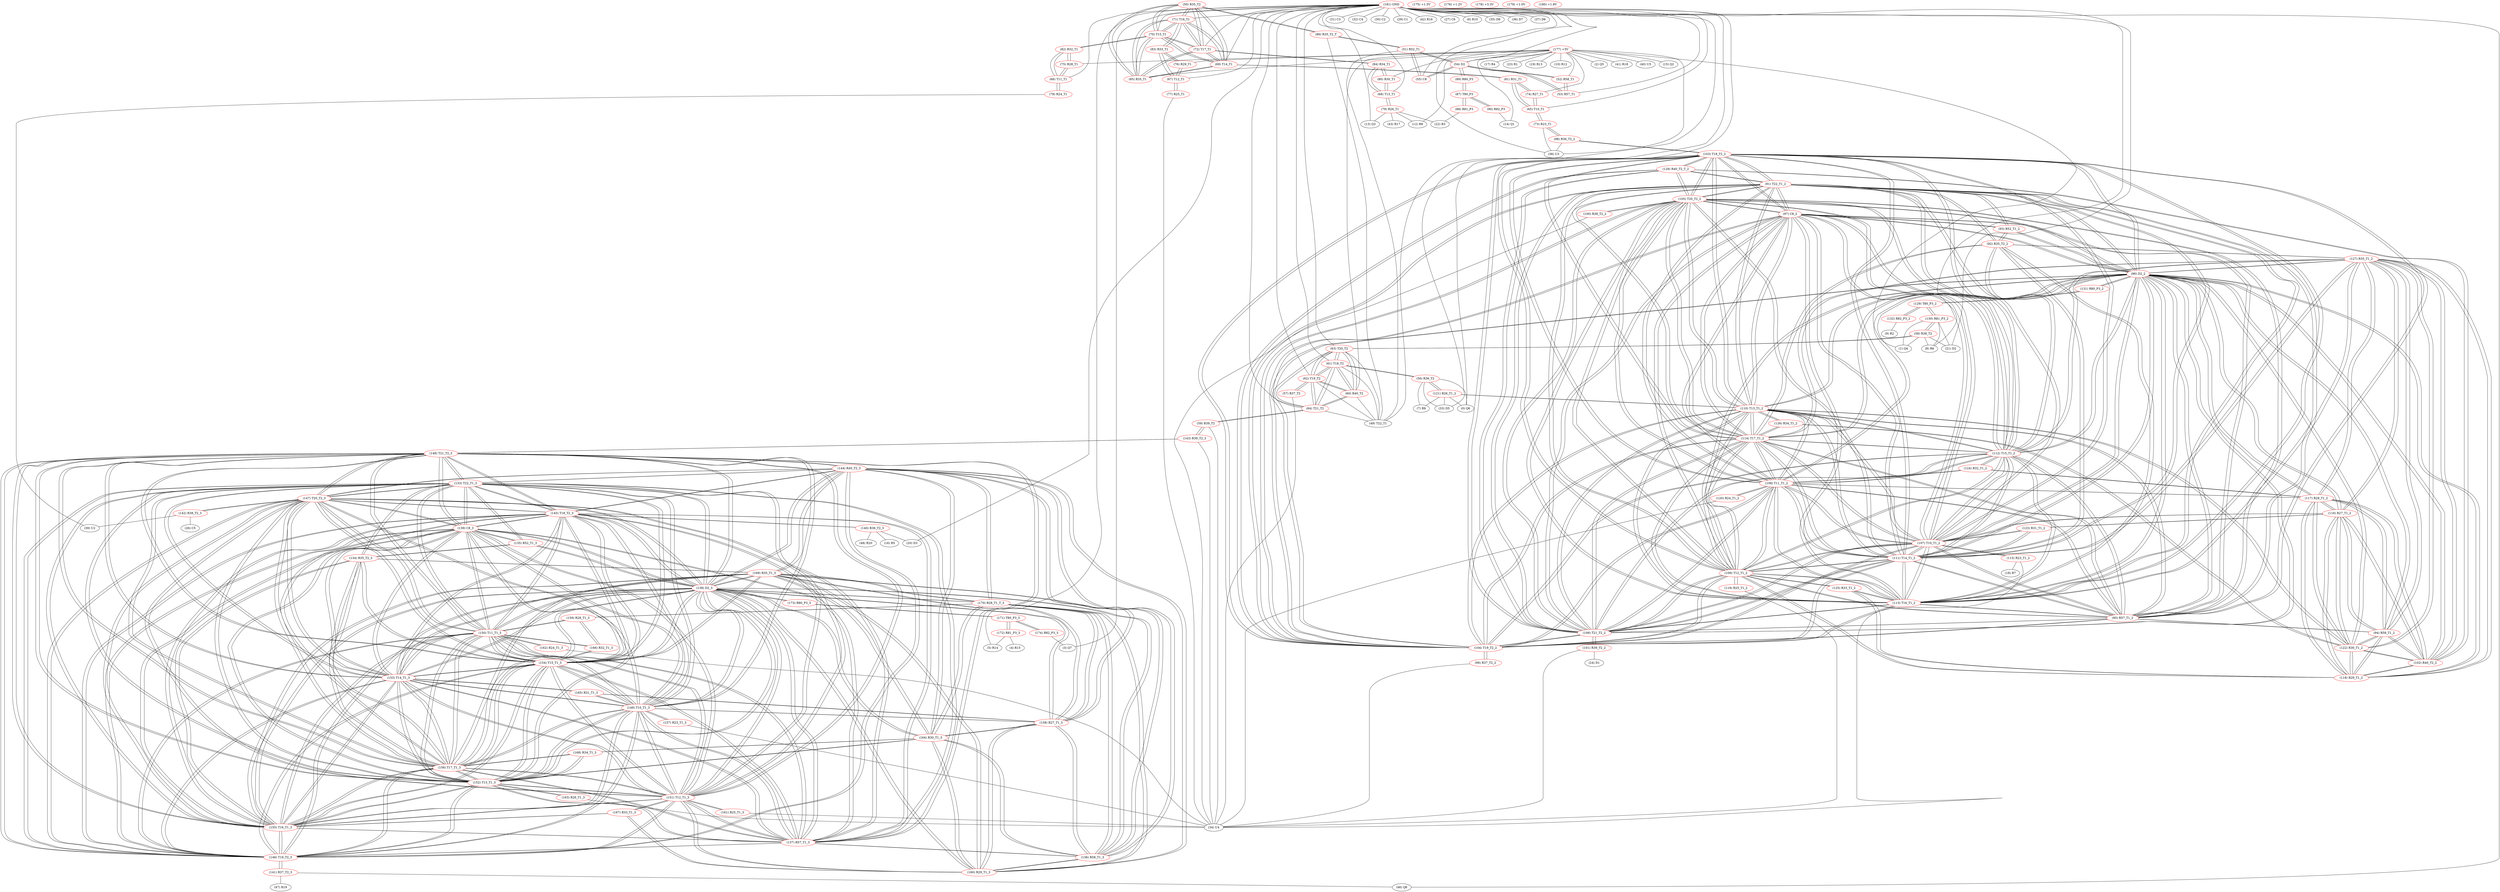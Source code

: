 graph {
	50 [label="(50) R35_T2" color=red]
	71 [label="(71) T16_T1"]
	70 [label="(70) T15_T1"]
	85 [label="(85) R35_T1"]
	69 [label="(69) T14_T1"]
	72 [label="(72) T17_T1"]
	86 [label="(86) R35_T2_T"]
	51 [label="(51) R52_T1" color=red]
	54 [label="(54) D2"]
	55 [label="(55) C8"]
	86 [label="(86) R35_T2_T"]
	49 [label="(49) T22_T1"]
	52 [label="(52) R58_T1" color=red]
	53 [label="(53) R57_T1"]
	54 [label="(54) D2"]
	53 [label="(53) R57_T1" color=red]
	52 [label="(52) R58_T1"]
	54 [label="(54) D2"]
	54 [label="(54) D2" color=red]
	51 [label="(51) R52_T1"]
	55 [label="(55) C8"]
	52 [label="(52) R58_T1"]
	53 [label="(53) R57_T1"]
	89 [label="(89) R80_P3"]
	55 [label="(55) C8" color=red]
	54 [label="(54) D2"]
	51 [label="(51) R52_T1"]
	56 [label="(56) R36_T2" color=red]
	0 [label="(0) Q6"]
	7 [label="(7) R9"]
	33 [label="(33) D5"]
	121 [label="(121) R26_T1_2"]
	61 [label="(61) T18_T2"]
	57 [label="(57) R37_T2" color=red]
	34 [label="(34) U4"]
	62 [label="(62) T19_T2"]
	58 [label="(58) R38_T2" color=red]
	1 [label="(1) Q4"]
	130 [label="(130) R81_P3_2"]
	8 [label="(8) R6"]
	21 [label="(21) D2"]
	63 [label="(63) T20_T2"]
	59 [label="(59) R39_T2" color=red]
	34 [label="(34) U4"]
	143 [label="(143) R39_T2_3"]
	64 [label="(64) T21_T2"]
	60 [label="(60) R40_T2" color=red]
	49 [label="(49) T22_T1"]
	62 [label="(62) T19_T2"]
	61 [label="(61) T18_T2"]
	64 [label="(64) T21_T2"]
	63 [label="(63) T20_T2"]
	61 [label="(61) T18_T2" color=red]
	49 [label="(49) T22_T1"]
	62 [label="(62) T19_T2"]
	60 [label="(60) R40_T2"]
	64 [label="(64) T21_T2"]
	63 [label="(63) T20_T2"]
	56 [label="(56) R36_T2"]
	62 [label="(62) T19_T2" color=red]
	49 [label="(49) T22_T1"]
	61 [label="(61) T18_T2"]
	60 [label="(60) R40_T2"]
	64 [label="(64) T21_T2"]
	63 [label="(63) T20_T2"]
	57 [label="(57) R37_T2"]
	63 [label="(63) T20_T2" color=red]
	49 [label="(49) T22_T1"]
	62 [label="(62) T19_T2"]
	61 [label="(61) T18_T2"]
	60 [label="(60) R40_T2"]
	64 [label="(64) T21_T2"]
	58 [label="(58) R38_T2"]
	64 [label="(64) T21_T2" color=red]
	49 [label="(49) T22_T1"]
	62 [label="(62) T19_T2"]
	61 [label="(61) T18_T2"]
	60 [label="(60) R40_T2"]
	63 [label="(63) T20_T2"]
	59 [label="(59) R39_T2"]
	65 [label="(65) T10_T1" color=red]
	73 [label="(73) R23_T1"]
	81 [label="(81) R31_T1"]
	74 [label="(74) R27_T1"]
	66 [label="(66) T11_T1" color=red]
	78 [label="(78) R24_T1"]
	82 [label="(82) R32_T1"]
	75 [label="(75) R28_T1"]
	67 [label="(67) T12_T1" color=red]
	83 [label="(83) R33_T1"]
	76 [label="(76) R29_T1"]
	77 [label="(77) R25_T1"]
	68 [label="(68) T13_T1" color=red]
	80 [label="(80) R30_T1"]
	84 [label="(84) R34_T1"]
	79 [label="(79) R26_T1"]
	69 [label="(69) T14_T1" color=red]
	71 [label="(71) T16_T1"]
	70 [label="(70) T15_T1"]
	85 [label="(85) R35_T1"]
	72 [label="(72) T17_T1"]
	50 [label="(50) R35_T2"]
	81 [label="(81) R31_T1"]
	70 [label="(70) T15_T1" color=red]
	71 [label="(71) T16_T1"]
	85 [label="(85) R35_T1"]
	69 [label="(69) T14_T1"]
	72 [label="(72) T17_T1"]
	50 [label="(50) R35_T2"]
	82 [label="(82) R32_T1"]
	71 [label="(71) T16_T1" color=red]
	70 [label="(70) T15_T1"]
	85 [label="(85) R35_T1"]
	69 [label="(69) T14_T1"]
	72 [label="(72) T17_T1"]
	50 [label="(50) R35_T2"]
	83 [label="(83) R33_T1"]
	72 [label="(72) T17_T1" color=red]
	71 [label="(71) T16_T1"]
	70 [label="(70) T15_T1"]
	85 [label="(85) R35_T1"]
	69 [label="(69) T14_T1"]
	50 [label="(50) R35_T2"]
	84 [label="(84) R34_T1"]
	73 [label="(73) R23_T1" color=red]
	38 [label="(38) U3"]
	98 [label="(98) R36_T2_2"]
	65 [label="(65) T10_T1"]
	74 [label="(74) R27_T1" color=red]
	65 [label="(65) T10_T1"]
	81 [label="(81) R31_T1"]
	75 [label="(75) R28_T1" color=red]
	82 [label="(82) R32_T1"]
	66 [label="(66) T11_T1"]
	76 [label="(76) R29_T1" color=red]
	83 [label="(83) R33_T1"]
	67 [label="(67) T12_T1"]
	77 [label="(77) R25_T1" color=red]
	34 [label="(34) U4"]
	67 [label="(67) T12_T1"]
	78 [label="(78) R24_T1" color=red]
	39 [label="(39) U2"]
	66 [label="(66) T11_T1"]
	79 [label="(79) R26_T1" color=red]
	12 [label="(12) R8"]
	13 [label="(13) Q3"]
	43 [label="(43) R17"]
	22 [label="(22) R3"]
	68 [label="(68) T13_T1"]
	80 [label="(80) R30_T1" color=red]
	84 [label="(84) R34_T1"]
	68 [label="(68) T13_T1"]
	81 [label="(81) R31_T1" color=red]
	65 [label="(65) T10_T1"]
	74 [label="(74) R27_T1"]
	69 [label="(69) T14_T1"]
	82 [label="(82) R32_T1" color=red]
	70 [label="(70) T15_T1"]
	75 [label="(75) R28_T1"]
	66 [label="(66) T11_T1"]
	83 [label="(83) R33_T1" color=red]
	71 [label="(71) T16_T1"]
	76 [label="(76) R29_T1"]
	67 [label="(67) T12_T1"]
	84 [label="(84) R34_T1" color=red]
	72 [label="(72) T17_T1"]
	80 [label="(80) R30_T1"]
	68 [label="(68) T13_T1"]
	85 [label="(85) R35_T1" color=red]
	71 [label="(71) T16_T1"]
	70 [label="(70) T15_T1"]
	69 [label="(69) T14_T1"]
	72 [label="(72) T17_T1"]
	50 [label="(50) R35_T2"]
	86 [label="(86) R35_T2_T" color=red]
	51 [label="(51) R52_T1"]
	49 [label="(49) T22_T1"]
	50 [label="(50) R35_T2"]
	87 [label="(87) T80_P3" color=red]
	88 [label="(88) R81_P3"]
	90 [label="(90) R82_P3"]
	89 [label="(89) R80_P3"]
	88 [label="(88) R81_P3" color=red]
	22 [label="(22) R3"]
	87 [label="(87) T80_P3"]
	89 [label="(89) R80_P3" color=red]
	54 [label="(54) D2"]
	87 [label="(87) T80_P3"]
	90 [label="(90) R82_P3" color=red]
	14 [label="(14) Q1"]
	87 [label="(87) T80_P3"]
	91 [label="(91) T22_T1_2" color=red]
	105 [label="(105) T20_T2_2"]
	103 [label="(103) T18_T2_2"]
	104 [label="(104) T19_T2_2"]
	106 [label="(106) T21_T2_2"]
	95 [label="(95) R57_T1_2"]
	96 [label="(96) D2_2"]
	108 [label="(108) T11_T1_2"]
	113 [label="(113) T16_T1_2"]
	114 [label="(114) T17_T1_2"]
	107 [label="(107) T10_T1_2"]
	109 [label="(109) T12_T1_2"]
	110 [label="(110) T13_T1_2"]
	111 [label="(111) T14_T1_2"]
	112 [label="(112) T15_T1_2"]
	97 [label="(97) C8_2"]
	128 [label="(128) R40_T2_T_2"]
	93 [label="(93) R52_T1_2"]
	92 [label="(92) R35_T2_2"]
	92 [label="(92) R35_T2_2" color=red]
	113 [label="(113) T16_T1_2"]
	112 [label="(112) T15_T1_2"]
	127 [label="(127) R35_T1_2"]
	111 [label="(111) T14_T1_2"]
	114 [label="(114) T17_T1_2"]
	93 [label="(93) R52_T1_2"]
	91 [label="(91) T22_T1_2"]
	93 [label="(93) R52_T1_2" color=red]
	96 [label="(96) D2_2"]
	97 [label="(97) C8_2"]
	92 [label="(92) R35_T2_2"]
	91 [label="(91) T22_T1_2"]
	94 [label="(94) R58_T1_2" color=red]
	95 [label="(95) R57_T1_2"]
	96 [label="(96) D2_2"]
	118 [label="(118) R29_T1_2"]
	127 [label="(127) R35_T1_2"]
	102 [label="(102) R40_T2_2"]
	122 [label="(122) R30_T1_2"]
	116 [label="(116) R27_T1_2"]
	117 [label="(117) R28_T1_2"]
	95 [label="(95) R57_T1_2" color=red]
	105 [label="(105) T20_T2_2"]
	103 [label="(103) T18_T2_2"]
	104 [label="(104) T19_T2_2"]
	106 [label="(106) T21_T2_2"]
	91 [label="(91) T22_T1_2"]
	96 [label="(96) D2_2"]
	108 [label="(108) T11_T1_2"]
	113 [label="(113) T16_T1_2"]
	114 [label="(114) T17_T1_2"]
	107 [label="(107) T10_T1_2"]
	109 [label="(109) T12_T1_2"]
	110 [label="(110) T13_T1_2"]
	111 [label="(111) T14_T1_2"]
	112 [label="(112) T15_T1_2"]
	97 [label="(97) C8_2"]
	94 [label="(94) R58_T1_2"]
	96 [label="(96) D2_2" color=red]
	105 [label="(105) T20_T2_2"]
	103 [label="(103) T18_T2_2"]
	104 [label="(104) T19_T2_2"]
	106 [label="(106) T21_T2_2"]
	95 [label="(95) R57_T1_2"]
	91 [label="(91) T22_T1_2"]
	108 [label="(108) T11_T1_2"]
	113 [label="(113) T16_T1_2"]
	114 [label="(114) T17_T1_2"]
	107 [label="(107) T10_T1_2"]
	109 [label="(109) T12_T1_2"]
	110 [label="(110) T13_T1_2"]
	111 [label="(111) T14_T1_2"]
	112 [label="(112) T15_T1_2"]
	97 [label="(97) C8_2"]
	93 [label="(93) R52_T1_2"]
	94 [label="(94) R58_T1_2"]
	118 [label="(118) R29_T1_2"]
	127 [label="(127) R35_T1_2"]
	102 [label="(102) R40_T2_2"]
	122 [label="(122) R30_T1_2"]
	116 [label="(116) R27_T1_2"]
	117 [label="(117) R28_T1_2"]
	131 [label="(131) R80_P3_2"]
	97 [label="(97) C8_2" color=red]
	105 [label="(105) T20_T2_2"]
	103 [label="(103) T18_T2_2"]
	104 [label="(104) T19_T2_2"]
	106 [label="(106) T21_T2_2"]
	95 [label="(95) R57_T1_2"]
	91 [label="(91) T22_T1_2"]
	96 [label="(96) D2_2"]
	108 [label="(108) T11_T1_2"]
	113 [label="(113) T16_T1_2"]
	114 [label="(114) T17_T1_2"]
	107 [label="(107) T10_T1_2"]
	109 [label="(109) T12_T1_2"]
	110 [label="(110) T13_T1_2"]
	111 [label="(111) T14_T1_2"]
	112 [label="(112) T15_T1_2"]
	93 [label="(93) R52_T1_2"]
	98 [label="(98) R36_T2_2" color=red]
	38 [label="(38) U3"]
	73 [label="(73) R23_T1"]
	103 [label="(103) T18_T2_2"]
	99 [label="(99) R37_T2_2" color=red]
	34 [label="(34) U4"]
	104 [label="(104) T19_T2_2"]
	100 [label="(100) R38_T2_2" color=red]
	34 [label="(34) U4"]
	105 [label="(105) T20_T2_2"]
	101 [label="(101) R39_T2_2" color=red]
	24 [label="(24) D1"]
	34 [label="(34) U4"]
	106 [label="(106) T21_T2_2"]
	102 [label="(102) R40_T2_2" color=red]
	118 [label="(118) R29_T1_2"]
	127 [label="(127) R35_T1_2"]
	122 [label="(122) R30_T1_2"]
	96 [label="(96) D2_2"]
	94 [label="(94) R58_T1_2"]
	116 [label="(116) R27_T1_2"]
	117 [label="(117) R28_T1_2"]
	128 [label="(128) R40_T2_T_2"]
	103 [label="(103) T18_T2_2" color=red]
	105 [label="(105) T20_T2_2"]
	104 [label="(104) T19_T2_2"]
	106 [label="(106) T21_T2_2"]
	95 [label="(95) R57_T1_2"]
	91 [label="(91) T22_T1_2"]
	96 [label="(96) D2_2"]
	108 [label="(108) T11_T1_2"]
	113 [label="(113) T16_T1_2"]
	114 [label="(114) T17_T1_2"]
	107 [label="(107) T10_T1_2"]
	109 [label="(109) T12_T1_2"]
	110 [label="(110) T13_T1_2"]
	111 [label="(111) T14_T1_2"]
	112 [label="(112) T15_T1_2"]
	97 [label="(97) C8_2"]
	128 [label="(128) R40_T2_T_2"]
	98 [label="(98) R36_T2_2"]
	104 [label="(104) T19_T2_2" color=red]
	105 [label="(105) T20_T2_2"]
	103 [label="(103) T18_T2_2"]
	106 [label="(106) T21_T2_2"]
	95 [label="(95) R57_T1_2"]
	91 [label="(91) T22_T1_2"]
	96 [label="(96) D2_2"]
	108 [label="(108) T11_T1_2"]
	113 [label="(113) T16_T1_2"]
	114 [label="(114) T17_T1_2"]
	107 [label="(107) T10_T1_2"]
	109 [label="(109) T12_T1_2"]
	110 [label="(110) T13_T1_2"]
	111 [label="(111) T14_T1_2"]
	112 [label="(112) T15_T1_2"]
	97 [label="(97) C8_2"]
	128 [label="(128) R40_T2_T_2"]
	99 [label="(99) R37_T2_2"]
	105 [label="(105) T20_T2_2" color=red]
	103 [label="(103) T18_T2_2"]
	104 [label="(104) T19_T2_2"]
	106 [label="(106) T21_T2_2"]
	95 [label="(95) R57_T1_2"]
	91 [label="(91) T22_T1_2"]
	96 [label="(96) D2_2"]
	108 [label="(108) T11_T1_2"]
	113 [label="(113) T16_T1_2"]
	114 [label="(114) T17_T1_2"]
	107 [label="(107) T10_T1_2"]
	109 [label="(109) T12_T1_2"]
	110 [label="(110) T13_T1_2"]
	111 [label="(111) T14_T1_2"]
	112 [label="(112) T15_T1_2"]
	97 [label="(97) C8_2"]
	128 [label="(128) R40_T2_T_2"]
	100 [label="(100) R38_T2_2"]
	106 [label="(106) T21_T2_2" color=red]
	105 [label="(105) T20_T2_2"]
	103 [label="(103) T18_T2_2"]
	104 [label="(104) T19_T2_2"]
	95 [label="(95) R57_T1_2"]
	91 [label="(91) T22_T1_2"]
	96 [label="(96) D2_2"]
	108 [label="(108) T11_T1_2"]
	113 [label="(113) T16_T1_2"]
	114 [label="(114) T17_T1_2"]
	107 [label="(107) T10_T1_2"]
	109 [label="(109) T12_T1_2"]
	110 [label="(110) T13_T1_2"]
	111 [label="(111) T14_T1_2"]
	112 [label="(112) T15_T1_2"]
	97 [label="(97) C8_2"]
	128 [label="(128) R40_T2_T_2"]
	101 [label="(101) R39_T2_2"]
	107 [label="(107) T10_T1_2" color=red]
	105 [label="(105) T20_T2_2"]
	103 [label="(103) T18_T2_2"]
	104 [label="(104) T19_T2_2"]
	106 [label="(106) T21_T2_2"]
	95 [label="(95) R57_T1_2"]
	91 [label="(91) T22_T1_2"]
	96 [label="(96) D2_2"]
	108 [label="(108) T11_T1_2"]
	113 [label="(113) T16_T1_2"]
	114 [label="(114) T17_T1_2"]
	109 [label="(109) T12_T1_2"]
	110 [label="(110) T13_T1_2"]
	111 [label="(111) T14_T1_2"]
	112 [label="(112) T15_T1_2"]
	97 [label="(97) C8_2"]
	115 [label="(115) R23_T1_2"]
	123 [label="(123) R31_T1_2"]
	116 [label="(116) R27_T1_2"]
	108 [label="(108) T11_T1_2" color=red]
	105 [label="(105) T20_T2_2"]
	103 [label="(103) T18_T2_2"]
	104 [label="(104) T19_T2_2"]
	106 [label="(106) T21_T2_2"]
	95 [label="(95) R57_T1_2"]
	91 [label="(91) T22_T1_2"]
	96 [label="(96) D2_2"]
	113 [label="(113) T16_T1_2"]
	114 [label="(114) T17_T1_2"]
	107 [label="(107) T10_T1_2"]
	109 [label="(109) T12_T1_2"]
	110 [label="(110) T13_T1_2"]
	111 [label="(111) T14_T1_2"]
	112 [label="(112) T15_T1_2"]
	97 [label="(97) C8_2"]
	120 [label="(120) R24_T1_2"]
	124 [label="(124) R32_T1_2"]
	117 [label="(117) R28_T1_2"]
	109 [label="(109) T12_T1_2" color=red]
	105 [label="(105) T20_T2_2"]
	103 [label="(103) T18_T2_2"]
	104 [label="(104) T19_T2_2"]
	106 [label="(106) T21_T2_2"]
	95 [label="(95) R57_T1_2"]
	91 [label="(91) T22_T1_2"]
	96 [label="(96) D2_2"]
	108 [label="(108) T11_T1_2"]
	113 [label="(113) T16_T1_2"]
	114 [label="(114) T17_T1_2"]
	107 [label="(107) T10_T1_2"]
	110 [label="(110) T13_T1_2"]
	111 [label="(111) T14_T1_2"]
	112 [label="(112) T15_T1_2"]
	97 [label="(97) C8_2"]
	125 [label="(125) R33_T1_2"]
	118 [label="(118) R29_T1_2"]
	119 [label="(119) R25_T1_2"]
	110 [label="(110) T13_T1_2" color=red]
	105 [label="(105) T20_T2_2"]
	103 [label="(103) T18_T2_2"]
	104 [label="(104) T19_T2_2"]
	106 [label="(106) T21_T2_2"]
	95 [label="(95) R57_T1_2"]
	91 [label="(91) T22_T1_2"]
	96 [label="(96) D2_2"]
	108 [label="(108) T11_T1_2"]
	113 [label="(113) T16_T1_2"]
	114 [label="(114) T17_T1_2"]
	107 [label="(107) T10_T1_2"]
	109 [label="(109) T12_T1_2"]
	111 [label="(111) T14_T1_2"]
	112 [label="(112) T15_T1_2"]
	97 [label="(97) C8_2"]
	122 [label="(122) R30_T1_2"]
	126 [label="(126) R34_T1_2"]
	121 [label="(121) R26_T1_2"]
	111 [label="(111) T14_T1_2" color=red]
	105 [label="(105) T20_T2_2"]
	103 [label="(103) T18_T2_2"]
	104 [label="(104) T19_T2_2"]
	106 [label="(106) T21_T2_2"]
	95 [label="(95) R57_T1_2"]
	91 [label="(91) T22_T1_2"]
	96 [label="(96) D2_2"]
	108 [label="(108) T11_T1_2"]
	113 [label="(113) T16_T1_2"]
	114 [label="(114) T17_T1_2"]
	107 [label="(107) T10_T1_2"]
	109 [label="(109) T12_T1_2"]
	110 [label="(110) T13_T1_2"]
	112 [label="(112) T15_T1_2"]
	97 [label="(97) C8_2"]
	127 [label="(127) R35_T1_2"]
	92 [label="(92) R35_T2_2"]
	123 [label="(123) R31_T1_2"]
	112 [label="(112) T15_T1_2" color=red]
	105 [label="(105) T20_T2_2"]
	103 [label="(103) T18_T2_2"]
	104 [label="(104) T19_T2_2"]
	106 [label="(106) T21_T2_2"]
	95 [label="(95) R57_T1_2"]
	91 [label="(91) T22_T1_2"]
	96 [label="(96) D2_2"]
	108 [label="(108) T11_T1_2"]
	113 [label="(113) T16_T1_2"]
	114 [label="(114) T17_T1_2"]
	107 [label="(107) T10_T1_2"]
	109 [label="(109) T12_T1_2"]
	110 [label="(110) T13_T1_2"]
	111 [label="(111) T14_T1_2"]
	97 [label="(97) C8_2"]
	127 [label="(127) R35_T1_2"]
	92 [label="(92) R35_T2_2"]
	124 [label="(124) R32_T1_2"]
	113 [label="(113) T16_T1_2" color=red]
	105 [label="(105) T20_T2_2"]
	103 [label="(103) T18_T2_2"]
	104 [label="(104) T19_T2_2"]
	106 [label="(106) T21_T2_2"]
	95 [label="(95) R57_T1_2"]
	91 [label="(91) T22_T1_2"]
	96 [label="(96) D2_2"]
	108 [label="(108) T11_T1_2"]
	114 [label="(114) T17_T1_2"]
	107 [label="(107) T10_T1_2"]
	109 [label="(109) T12_T1_2"]
	110 [label="(110) T13_T1_2"]
	111 [label="(111) T14_T1_2"]
	112 [label="(112) T15_T1_2"]
	97 [label="(97) C8_2"]
	127 [label="(127) R35_T1_2"]
	92 [label="(92) R35_T2_2"]
	125 [label="(125) R33_T1_2"]
	114 [label="(114) T17_T1_2" color=red]
	105 [label="(105) T20_T2_2"]
	103 [label="(103) T18_T2_2"]
	104 [label="(104) T19_T2_2"]
	106 [label="(106) T21_T2_2"]
	95 [label="(95) R57_T1_2"]
	91 [label="(91) T22_T1_2"]
	96 [label="(96) D2_2"]
	108 [label="(108) T11_T1_2"]
	113 [label="(113) T16_T1_2"]
	107 [label="(107) T10_T1_2"]
	109 [label="(109) T12_T1_2"]
	110 [label="(110) T13_T1_2"]
	111 [label="(111) T14_T1_2"]
	112 [label="(112) T15_T1_2"]
	97 [label="(97) C8_2"]
	127 [label="(127) R35_T1_2"]
	92 [label="(92) R35_T2_2"]
	126 [label="(126) R34_T1_2"]
	115 [label="(115) R23_T1_2" color=red]
	34 [label="(34) U4"]
	18 [label="(18) R7"]
	107 [label="(107) T10_T1_2"]
	116 [label="(116) R27_T1_2" color=red]
	118 [label="(118) R29_T1_2"]
	127 [label="(127) R35_T1_2"]
	102 [label="(102) R40_T2_2"]
	122 [label="(122) R30_T1_2"]
	96 [label="(96) D2_2"]
	94 [label="(94) R58_T1_2"]
	117 [label="(117) R28_T1_2"]
	107 [label="(107) T10_T1_2"]
	123 [label="(123) R31_T1_2"]
	117 [label="(117) R28_T1_2" color=red]
	118 [label="(118) R29_T1_2"]
	127 [label="(127) R35_T1_2"]
	102 [label="(102) R40_T2_2"]
	122 [label="(122) R30_T1_2"]
	96 [label="(96) D2_2"]
	94 [label="(94) R58_T1_2"]
	116 [label="(116) R27_T1_2"]
	124 [label="(124) R32_T1_2"]
	108 [label="(108) T11_T1_2"]
	118 [label="(118) R29_T1_2" color=red]
	127 [label="(127) R35_T1_2"]
	102 [label="(102) R40_T2_2"]
	122 [label="(122) R30_T1_2"]
	96 [label="(96) D2_2"]
	94 [label="(94) R58_T1_2"]
	116 [label="(116) R27_T1_2"]
	117 [label="(117) R28_T1_2"]
	125 [label="(125) R33_T1_2"]
	109 [label="(109) T12_T1_2"]
	119 [label="(119) R25_T1_2" color=red]
	34 [label="(34) U4"]
	109 [label="(109) T12_T1_2"]
	120 [label="(120) R24_T1_2" color=red]
	34 [label="(34) U4"]
	108 [label="(108) T11_T1_2"]
	121 [label="(121) R26_T1_2" color=red]
	0 [label="(0) Q6"]
	7 [label="(7) R9"]
	33 [label="(33) D5"]
	56 [label="(56) R36_T2"]
	110 [label="(110) T13_T1_2"]
	122 [label="(122) R30_T1_2" color=red]
	118 [label="(118) R29_T1_2"]
	127 [label="(127) R35_T1_2"]
	102 [label="(102) R40_T2_2"]
	96 [label="(96) D2_2"]
	94 [label="(94) R58_T1_2"]
	116 [label="(116) R27_T1_2"]
	117 [label="(117) R28_T1_2"]
	126 [label="(126) R34_T1_2"]
	110 [label="(110) T13_T1_2"]
	123 [label="(123) R31_T1_2" color=red]
	107 [label="(107) T10_T1_2"]
	116 [label="(116) R27_T1_2"]
	111 [label="(111) T14_T1_2"]
	124 [label="(124) R32_T1_2" color=red]
	112 [label="(112) T15_T1_2"]
	117 [label="(117) R28_T1_2"]
	108 [label="(108) T11_T1_2"]
	125 [label="(125) R33_T1_2" color=red]
	113 [label="(113) T16_T1_2"]
	118 [label="(118) R29_T1_2"]
	109 [label="(109) T12_T1_2"]
	126 [label="(126) R34_T1_2" color=red]
	114 [label="(114) T17_T1_2"]
	122 [label="(122) R30_T1_2"]
	110 [label="(110) T13_T1_2"]
	127 [label="(127) R35_T1_2" color=red]
	118 [label="(118) R29_T1_2"]
	102 [label="(102) R40_T2_2"]
	122 [label="(122) R30_T1_2"]
	96 [label="(96) D2_2"]
	94 [label="(94) R58_T1_2"]
	116 [label="(116) R27_T1_2"]
	117 [label="(117) R28_T1_2"]
	113 [label="(113) T16_T1_2"]
	112 [label="(112) T15_T1_2"]
	111 [label="(111) T14_T1_2"]
	114 [label="(114) T17_T1_2"]
	92 [label="(92) R35_T2_2"]
	128 [label="(128) R40_T2_T_2" color=red]
	91 [label="(91) T22_T1_2"]
	104 [label="(104) T19_T2_2"]
	103 [label="(103) T18_T2_2"]
	106 [label="(106) T21_T2_2"]
	105 [label="(105) T20_T2_2"]
	102 [label="(102) R40_T2_2"]
	129 [label="(129) T80_P3_2" color=red]
	130 [label="(130) R81_P3_2"]
	132 [label="(132) R82_P3_2"]
	131 [label="(131) R80_P3_2"]
	130 [label="(130) R81_P3_2" color=red]
	1 [label="(1) Q4"]
	8 [label="(8) R6"]
	21 [label="(21) D2"]
	58 [label="(58) R38_T2"]
	129 [label="(129) T80_P3_2"]
	131 [label="(131) R80_P3_2" color=red]
	96 [label="(96) D2_2"]
	129 [label="(129) T80_P3_2"]
	132 [label="(132) R82_P3_2" color=red]
	9 [label="(9) R2"]
	129 [label="(129) T80_P3_2"]
	133 [label="(133) T22_T1_3" color=red]
	147 [label="(147) T20_T2_3"]
	145 [label="(145) T18_T2_3"]
	146 [label="(146) T19_T2_3"]
	148 [label="(148) T21_T2_3"]
	137 [label="(137) R57_T1_3"]
	138 [label="(138) D2_3"]
	150 [label="(150) T11_T1_3"]
	155 [label="(155) T16_T1_3"]
	156 [label="(156) T17_T1_3"]
	149 [label="(149) T10_T1_3"]
	151 [label="(151) T12_T1_3"]
	152 [label="(152) T13_T1_3"]
	153 [label="(153) T14_T1_3"]
	154 [label="(154) T15_T1_3"]
	139 [label="(139) C8_3"]
	144 [label="(144) R40_T2_3"]
	135 [label="(135) R52_T1_3"]
	134 [label="(134) R35_T2_3"]
	134 [label="(134) R35_T2_3" color=red]
	155 [label="(155) T16_T1_3"]
	154 [label="(154) T15_T1_3"]
	169 [label="(169) R35_T1_3"]
	153 [label="(153) T14_T1_3"]
	156 [label="(156) T17_T1_3"]
	135 [label="(135) R52_T1_3"]
	133 [label="(133) T22_T1_3"]
	135 [label="(135) R52_T1_3" color=red]
	138 [label="(138) D2_3"]
	139 [label="(139) C8_3"]
	134 [label="(134) R35_T2_3"]
	133 [label="(133) T22_T1_3"]
	136 [label="(136) R58_T1_3" color=red]
	137 [label="(137) R57_T1_3"]
	138 [label="(138) D2_3"]
	160 [label="(160) R29_T1_3"]
	169 [label="(169) R35_T1_3"]
	144 [label="(144) R40_T2_3"]
	164 [label="(164) R30_T1_3"]
	158 [label="(158) R27_T1_3"]
	170 [label="(170) R28_T1_T_3"]
	137 [label="(137) R57_T1_3" color=red]
	147 [label="(147) T20_T2_3"]
	145 [label="(145) T18_T2_3"]
	146 [label="(146) T19_T2_3"]
	148 [label="(148) T21_T2_3"]
	133 [label="(133) T22_T1_3"]
	138 [label="(138) D2_3"]
	150 [label="(150) T11_T1_3"]
	155 [label="(155) T16_T1_3"]
	156 [label="(156) T17_T1_3"]
	149 [label="(149) T10_T1_3"]
	151 [label="(151) T12_T1_3"]
	152 [label="(152) T13_T1_3"]
	153 [label="(153) T14_T1_3"]
	154 [label="(154) T15_T1_3"]
	139 [label="(139) C8_3"]
	136 [label="(136) R58_T1_3"]
	138 [label="(138) D2_3" color=red]
	147 [label="(147) T20_T2_3"]
	145 [label="(145) T18_T2_3"]
	146 [label="(146) T19_T2_3"]
	148 [label="(148) T21_T2_3"]
	137 [label="(137) R57_T1_3"]
	133 [label="(133) T22_T1_3"]
	150 [label="(150) T11_T1_3"]
	155 [label="(155) T16_T1_3"]
	156 [label="(156) T17_T1_3"]
	149 [label="(149) T10_T1_3"]
	151 [label="(151) T12_T1_3"]
	152 [label="(152) T13_T1_3"]
	153 [label="(153) T14_T1_3"]
	154 [label="(154) T15_T1_3"]
	139 [label="(139) C8_3"]
	135 [label="(135) R52_T1_3"]
	136 [label="(136) R58_T1_3"]
	160 [label="(160) R29_T1_3"]
	169 [label="(169) R35_T1_3"]
	144 [label="(144) R40_T2_3"]
	164 [label="(164) R30_T1_3"]
	158 [label="(158) R27_T1_3"]
	170 [label="(170) R28_T1_T_3"]
	173 [label="(173) R80_P3_3"]
	139 [label="(139) C8_3" color=red]
	147 [label="(147) T20_T2_3"]
	145 [label="(145) T18_T2_3"]
	146 [label="(146) T19_T2_3"]
	148 [label="(148) T21_T2_3"]
	137 [label="(137) R57_T1_3"]
	133 [label="(133) T22_T1_3"]
	138 [label="(138) D2_3"]
	150 [label="(150) T11_T1_3"]
	155 [label="(155) T16_T1_3"]
	156 [label="(156) T17_T1_3"]
	149 [label="(149) T10_T1_3"]
	151 [label="(151) T12_T1_3"]
	152 [label="(152) T13_T1_3"]
	153 [label="(153) T14_T1_3"]
	154 [label="(154) T15_T1_3"]
	135 [label="(135) R52_T1_3"]
	140 [label="(140) R36_T2_3" color=red]
	48 [label="(48) R20"]
	20 [label="(20) D3"]
	16 [label="(16) R5"]
	145 [label="(145) T18_T2_3"]
	141 [label="(141) R37_T2_3" color=red]
	46 [label="(46) Q8"]
	47 [label="(47) R19"]
	146 [label="(146) T19_T2_3"]
	142 [label="(142) R38_T2_3" color=red]
	26 [label="(26) C5"]
	39 [label="(39) U2"]
	147 [label="(147) T20_T2_3"]
	143 [label="(143) R39_T2_3" color=red]
	34 [label="(34) U4"]
	59 [label="(59) R39_T2"]
	148 [label="(148) T21_T2_3"]
	144 [label="(144) R40_T2_3" color=red]
	160 [label="(160) R29_T1_3"]
	169 [label="(169) R35_T1_3"]
	164 [label="(164) R30_T1_3"]
	138 [label="(138) D2_3"]
	136 [label="(136) R58_T1_3"]
	158 [label="(158) R27_T1_3"]
	170 [label="(170) R28_T1_T_3"]
	133 [label="(133) T22_T1_3"]
	146 [label="(146) T19_T2_3"]
	145 [label="(145) T18_T2_3"]
	148 [label="(148) T21_T2_3"]
	147 [label="(147) T20_T2_3"]
	145 [label="(145) T18_T2_3" color=red]
	147 [label="(147) T20_T2_3"]
	146 [label="(146) T19_T2_3"]
	148 [label="(148) T21_T2_3"]
	137 [label="(137) R57_T1_3"]
	133 [label="(133) T22_T1_3"]
	138 [label="(138) D2_3"]
	150 [label="(150) T11_T1_3"]
	155 [label="(155) T16_T1_3"]
	156 [label="(156) T17_T1_3"]
	149 [label="(149) T10_T1_3"]
	151 [label="(151) T12_T1_3"]
	152 [label="(152) T13_T1_3"]
	153 [label="(153) T14_T1_3"]
	154 [label="(154) T15_T1_3"]
	139 [label="(139) C8_3"]
	144 [label="(144) R40_T2_3"]
	140 [label="(140) R36_T2_3"]
	146 [label="(146) T19_T2_3" color=red]
	147 [label="(147) T20_T2_3"]
	145 [label="(145) T18_T2_3"]
	148 [label="(148) T21_T2_3"]
	137 [label="(137) R57_T1_3"]
	133 [label="(133) T22_T1_3"]
	138 [label="(138) D2_3"]
	150 [label="(150) T11_T1_3"]
	155 [label="(155) T16_T1_3"]
	156 [label="(156) T17_T1_3"]
	149 [label="(149) T10_T1_3"]
	151 [label="(151) T12_T1_3"]
	152 [label="(152) T13_T1_3"]
	153 [label="(153) T14_T1_3"]
	154 [label="(154) T15_T1_3"]
	139 [label="(139) C8_3"]
	144 [label="(144) R40_T2_3"]
	141 [label="(141) R37_T2_3"]
	147 [label="(147) T20_T2_3" color=red]
	145 [label="(145) T18_T2_3"]
	146 [label="(146) T19_T2_3"]
	148 [label="(148) T21_T2_3"]
	137 [label="(137) R57_T1_3"]
	133 [label="(133) T22_T1_3"]
	138 [label="(138) D2_3"]
	150 [label="(150) T11_T1_3"]
	155 [label="(155) T16_T1_3"]
	156 [label="(156) T17_T1_3"]
	149 [label="(149) T10_T1_3"]
	151 [label="(151) T12_T1_3"]
	152 [label="(152) T13_T1_3"]
	153 [label="(153) T14_T1_3"]
	154 [label="(154) T15_T1_3"]
	139 [label="(139) C8_3"]
	144 [label="(144) R40_T2_3"]
	142 [label="(142) R38_T2_3"]
	148 [label="(148) T21_T2_3" color=red]
	147 [label="(147) T20_T2_3"]
	145 [label="(145) T18_T2_3"]
	146 [label="(146) T19_T2_3"]
	137 [label="(137) R57_T1_3"]
	133 [label="(133) T22_T1_3"]
	138 [label="(138) D2_3"]
	150 [label="(150) T11_T1_3"]
	155 [label="(155) T16_T1_3"]
	156 [label="(156) T17_T1_3"]
	149 [label="(149) T10_T1_3"]
	151 [label="(151) T12_T1_3"]
	152 [label="(152) T13_T1_3"]
	153 [label="(153) T14_T1_3"]
	154 [label="(154) T15_T1_3"]
	139 [label="(139) C8_3"]
	144 [label="(144) R40_T2_3"]
	143 [label="(143) R39_T2_3"]
	149 [label="(149) T10_T1_3" color=red]
	147 [label="(147) T20_T2_3"]
	145 [label="(145) T18_T2_3"]
	146 [label="(146) T19_T2_3"]
	148 [label="(148) T21_T2_3"]
	137 [label="(137) R57_T1_3"]
	133 [label="(133) T22_T1_3"]
	138 [label="(138) D2_3"]
	150 [label="(150) T11_T1_3"]
	155 [label="(155) T16_T1_3"]
	156 [label="(156) T17_T1_3"]
	151 [label="(151) T12_T1_3"]
	152 [label="(152) T13_T1_3"]
	153 [label="(153) T14_T1_3"]
	154 [label="(154) T15_T1_3"]
	139 [label="(139) C8_3"]
	157 [label="(157) R23_T1_3"]
	165 [label="(165) R31_T1_3"]
	158 [label="(158) R27_T1_3"]
	150 [label="(150) T11_T1_3" color=red]
	147 [label="(147) T20_T2_3"]
	145 [label="(145) T18_T2_3"]
	146 [label="(146) T19_T2_3"]
	148 [label="(148) T21_T2_3"]
	137 [label="(137) R57_T1_3"]
	133 [label="(133) T22_T1_3"]
	138 [label="(138) D2_3"]
	155 [label="(155) T16_T1_3"]
	156 [label="(156) T17_T1_3"]
	149 [label="(149) T10_T1_3"]
	151 [label="(151) T12_T1_3"]
	152 [label="(152) T13_T1_3"]
	153 [label="(153) T14_T1_3"]
	154 [label="(154) T15_T1_3"]
	139 [label="(139) C8_3"]
	162 [label="(162) R24_T1_3"]
	166 [label="(166) R32_T1_3"]
	159 [label="(159) R28_T1_3"]
	151 [label="(151) T12_T1_3" color=red]
	147 [label="(147) T20_T2_3"]
	145 [label="(145) T18_T2_3"]
	146 [label="(146) T19_T2_3"]
	148 [label="(148) T21_T2_3"]
	137 [label="(137) R57_T1_3"]
	133 [label="(133) T22_T1_3"]
	138 [label="(138) D2_3"]
	150 [label="(150) T11_T1_3"]
	155 [label="(155) T16_T1_3"]
	156 [label="(156) T17_T1_3"]
	149 [label="(149) T10_T1_3"]
	152 [label="(152) T13_T1_3"]
	153 [label="(153) T14_T1_3"]
	154 [label="(154) T15_T1_3"]
	139 [label="(139) C8_3"]
	167 [label="(167) R33_T1_3"]
	160 [label="(160) R29_T1_3"]
	161 [label="(161) R25_T1_3"]
	152 [label="(152) T13_T1_3" color=red]
	147 [label="(147) T20_T2_3"]
	145 [label="(145) T18_T2_3"]
	146 [label="(146) T19_T2_3"]
	148 [label="(148) T21_T2_3"]
	137 [label="(137) R57_T1_3"]
	133 [label="(133) T22_T1_3"]
	138 [label="(138) D2_3"]
	150 [label="(150) T11_T1_3"]
	155 [label="(155) T16_T1_3"]
	156 [label="(156) T17_T1_3"]
	149 [label="(149) T10_T1_3"]
	151 [label="(151) T12_T1_3"]
	153 [label="(153) T14_T1_3"]
	154 [label="(154) T15_T1_3"]
	139 [label="(139) C8_3"]
	164 [label="(164) R30_T1_3"]
	168 [label="(168) R34_T1_3"]
	163 [label="(163) R26_T1_3"]
	153 [label="(153) T14_T1_3" color=red]
	147 [label="(147) T20_T2_3"]
	145 [label="(145) T18_T2_3"]
	146 [label="(146) T19_T2_3"]
	148 [label="(148) T21_T2_3"]
	137 [label="(137) R57_T1_3"]
	133 [label="(133) T22_T1_3"]
	138 [label="(138) D2_3"]
	150 [label="(150) T11_T1_3"]
	155 [label="(155) T16_T1_3"]
	156 [label="(156) T17_T1_3"]
	149 [label="(149) T10_T1_3"]
	151 [label="(151) T12_T1_3"]
	152 [label="(152) T13_T1_3"]
	154 [label="(154) T15_T1_3"]
	139 [label="(139) C8_3"]
	169 [label="(169) R35_T1_3"]
	134 [label="(134) R35_T2_3"]
	165 [label="(165) R31_T1_3"]
	154 [label="(154) T15_T1_3" color=red]
	147 [label="(147) T20_T2_3"]
	145 [label="(145) T18_T2_3"]
	146 [label="(146) T19_T2_3"]
	148 [label="(148) T21_T2_3"]
	137 [label="(137) R57_T1_3"]
	133 [label="(133) T22_T1_3"]
	138 [label="(138) D2_3"]
	150 [label="(150) T11_T1_3"]
	155 [label="(155) T16_T1_3"]
	156 [label="(156) T17_T1_3"]
	149 [label="(149) T10_T1_3"]
	151 [label="(151) T12_T1_3"]
	152 [label="(152) T13_T1_3"]
	153 [label="(153) T14_T1_3"]
	139 [label="(139) C8_3"]
	169 [label="(169) R35_T1_3"]
	134 [label="(134) R35_T2_3"]
	166 [label="(166) R32_T1_3"]
	155 [label="(155) T16_T1_3" color=red]
	147 [label="(147) T20_T2_3"]
	145 [label="(145) T18_T2_3"]
	146 [label="(146) T19_T2_3"]
	148 [label="(148) T21_T2_3"]
	137 [label="(137) R57_T1_3"]
	133 [label="(133) T22_T1_3"]
	138 [label="(138) D2_3"]
	150 [label="(150) T11_T1_3"]
	156 [label="(156) T17_T1_3"]
	149 [label="(149) T10_T1_3"]
	151 [label="(151) T12_T1_3"]
	152 [label="(152) T13_T1_3"]
	153 [label="(153) T14_T1_3"]
	154 [label="(154) T15_T1_3"]
	139 [label="(139) C8_3"]
	169 [label="(169) R35_T1_3"]
	134 [label="(134) R35_T2_3"]
	167 [label="(167) R33_T1_3"]
	156 [label="(156) T17_T1_3" color=red]
	147 [label="(147) T20_T2_3"]
	145 [label="(145) T18_T2_3"]
	146 [label="(146) T19_T2_3"]
	148 [label="(148) T21_T2_3"]
	137 [label="(137) R57_T1_3"]
	133 [label="(133) T22_T1_3"]
	138 [label="(138) D2_3"]
	150 [label="(150) T11_T1_3"]
	155 [label="(155) T16_T1_3"]
	149 [label="(149) T10_T1_3"]
	151 [label="(151) T12_T1_3"]
	152 [label="(152) T13_T1_3"]
	153 [label="(153) T14_T1_3"]
	154 [label="(154) T15_T1_3"]
	139 [label="(139) C8_3"]
	169 [label="(169) R35_T1_3"]
	134 [label="(134) R35_T2_3"]
	168 [label="(168) R34_T1_3"]
	157 [label="(157) R23_T1_3" color=red]
	34 [label="(34) U4"]
	149 [label="(149) T10_T1_3"]
	158 [label="(158) R27_T1_3" color=red]
	160 [label="(160) R29_T1_3"]
	169 [label="(169) R35_T1_3"]
	144 [label="(144) R40_T2_3"]
	164 [label="(164) R30_T1_3"]
	138 [label="(138) D2_3"]
	136 [label="(136) R58_T1_3"]
	170 [label="(170) R28_T1_T_3"]
	149 [label="(149) T10_T1_3"]
	165 [label="(165) R31_T1_3"]
	159 [label="(159) R28_T1_3" color=red]
	166 [label="(166) R32_T1_3"]
	150 [label="(150) T11_T1_3"]
	170 [label="(170) R28_T1_T_3"]
	160 [label="(160) R29_T1_3" color=red]
	169 [label="(169) R35_T1_3"]
	144 [label="(144) R40_T2_3"]
	164 [label="(164) R30_T1_3"]
	138 [label="(138) D2_3"]
	136 [label="(136) R58_T1_3"]
	158 [label="(158) R27_T1_3"]
	170 [label="(170) R28_T1_T_3"]
	167 [label="(167) R33_T1_3"]
	151 [label="(151) T12_T1_3"]
	161 [label="(161) R25_T1_3" color=red]
	34 [label="(34) U4"]
	151 [label="(151) T12_T1_3"]
	162 [label="(162) R24_T1_3" color=red]
	34 [label="(34) U4"]
	150 [label="(150) T11_T1_3"]
	163 [label="(163) R26_T1_3" color=red]
	34 [label="(34) U4"]
	152 [label="(152) T13_T1_3"]
	164 [label="(164) R30_T1_3" color=red]
	160 [label="(160) R29_T1_3"]
	169 [label="(169) R35_T1_3"]
	144 [label="(144) R40_T2_3"]
	138 [label="(138) D2_3"]
	136 [label="(136) R58_T1_3"]
	158 [label="(158) R27_T1_3"]
	170 [label="(170) R28_T1_T_3"]
	168 [label="(168) R34_T1_3"]
	152 [label="(152) T13_T1_3"]
	165 [label="(165) R31_T1_3" color=red]
	149 [label="(149) T10_T1_3"]
	158 [label="(158) R27_T1_3"]
	153 [label="(153) T14_T1_3"]
	166 [label="(166) R32_T1_3" color=red]
	154 [label="(154) T15_T1_3"]
	159 [label="(159) R28_T1_3"]
	150 [label="(150) T11_T1_3"]
	167 [label="(167) R33_T1_3" color=red]
	155 [label="(155) T16_T1_3"]
	160 [label="(160) R29_T1_3"]
	151 [label="(151) T12_T1_3"]
	168 [label="(168) R34_T1_3" color=red]
	156 [label="(156) T17_T1_3"]
	164 [label="(164) R30_T1_3"]
	152 [label="(152) T13_T1_3"]
	169 [label="(169) R35_T1_3" color=red]
	160 [label="(160) R29_T1_3"]
	144 [label="(144) R40_T2_3"]
	164 [label="(164) R30_T1_3"]
	138 [label="(138) D2_3"]
	136 [label="(136) R58_T1_3"]
	158 [label="(158) R27_T1_3"]
	170 [label="(170) R28_T1_T_3"]
	155 [label="(155) T16_T1_3"]
	154 [label="(154) T15_T1_3"]
	153 [label="(153) T14_T1_3"]
	156 [label="(156) T17_T1_3"]
	134 [label="(134) R35_T2_3"]
	170 [label="(170) R28_T1_T_3" color=red]
	160 [label="(160) R29_T1_3"]
	169 [label="(169) R35_T1_3"]
	144 [label="(144) R40_T2_3"]
	164 [label="(164) R30_T1_3"]
	138 [label="(138) D2_3"]
	136 [label="(136) R58_T1_3"]
	158 [label="(158) R27_T1_3"]
	159 [label="(159) R28_T1_3"]
	171 [label="(171) T80_P3_3" color=red]
	172 [label="(172) R81_P3_3"]
	174 [label="(174) R82_P3_3"]
	173 [label="(173) R80_P3_3"]
	172 [label="(172) R81_P3_3" color=red]
	4 [label="(4) R15"]
	5 [label="(5) R14"]
	171 [label="(171) T80_P3_3"]
	173 [label="(173) R80_P3_3" color=red]
	138 [label="(138) D2_3"]
	171 [label="(171) T80_P3_3"]
	174 [label="(174) R82_P3_3" color=red]
	3 [label="(3) Q7"]
	171 [label="(171) T80_P3_3"]
	175 [label="(175) +1.5V" color=red]
	176 [label="(176) +1.2V" color=red]
	177 [label="(177) +5V" color=red]
	2 [label="(2) Q5"]
	1 [label="(1) Q4"]
	12 [label="(12) R8"]
	41 [label="(41) R18"]
	40 [label="(40) U5"]
	38 [label="(38) U3"]
	15 [label="(15) Q2"]
	17 [label="(17) R4"]
	14 [label="(14) Q1"]
	23 [label="(23) R1"]
	19 [label="(19) R13"]
	10 [label="(10) R12"]
	76 [label="(76) R29_T1"]
	85 [label="(85) R35_T1"]
	60 [label="(60) R40_T2"]
	80 [label="(80) R30_T1"]
	54 [label="(54) D2"]
	52 [label="(52) R58_T1"]
	74 [label="(74) R27_T1"]
	75 [label="(75) R28_T1"]
	178 [label="(178) +3.3V" color=red]
	179 [label="(179) +1.0V" color=red]
	180 [label="(180) +1.8V" color=red]
	181 [label="(181) GND" color=red]
	31 [label="(31) C3"]
	32 [label="(32) C4"]
	20 [label="(20) D3"]
	0 [label="(0) Q6"]
	21 [label="(21) D2"]
	30 [label="(30) C2"]
	38 [label="(38) U3"]
	29 [label="(29) C1"]
	42 [label="(42) R16"]
	27 [label="(27) C6"]
	6 [label="(6) R10"]
	5 [label="(5) R14"]
	3 [label="(3) Q7"]
	13 [label="(13) Q3"]
	8 [label="(8) R6"]
	33 [label="(33) D5"]
	35 [label="(35) D8"]
	46 [label="(46) Q8"]
	36 [label="(36) D7"]
	37 [label="(37) D6"]
	63 [label="(63) T20_T2"]
	61 [label="(61) T18_T2"]
	62 [label="(62) T19_T2"]
	64 [label="(64) T21_T2"]
	53 [label="(53) R57_T1"]
	49 [label="(49) T22_T1"]
	54 [label="(54) D2"]
	66 [label="(66) T11_T1"]
	71 [label="(71) T16_T1"]
	72 [label="(72) T17_T1"]
	65 [label="(65) T10_T1"]
	67 [label="(67) T12_T1"]
	68 [label="(68) T13_T1"]
	69 [label="(69) T14_T1"]
	70 [label="(70) T15_T1"]
	55 [label="(55) C8"]
	50 -- 71
	50 -- 70
	50 -- 85
	50 -- 69
	50 -- 72
	50 -- 86
	51 -- 54
	51 -- 55
	51 -- 86
	51 -- 49
	52 -- 53
	52 -- 54
	53 -- 52
	53 -- 54
	54 -- 51
	54 -- 55
	54 -- 52
	54 -- 53
	54 -- 89
	55 -- 54
	55 -- 51
	56 -- 0
	56 -- 7
	56 -- 33
	56 -- 121
	56 -- 61
	57 -- 34
	57 -- 62
	58 -- 1
	58 -- 130
	58 -- 8
	58 -- 21
	58 -- 63
	59 -- 34
	59 -- 143
	59 -- 64
	60 -- 49
	60 -- 62
	60 -- 61
	60 -- 64
	60 -- 63
	61 -- 49
	61 -- 62
	61 -- 60
	61 -- 64
	61 -- 63
	61 -- 56
	62 -- 49
	62 -- 61
	62 -- 60
	62 -- 64
	62 -- 63
	62 -- 57
	63 -- 49
	63 -- 62
	63 -- 61
	63 -- 60
	63 -- 64
	63 -- 58
	64 -- 49
	64 -- 62
	64 -- 61
	64 -- 60
	64 -- 63
	64 -- 59
	65 -- 73
	65 -- 81
	65 -- 74
	66 -- 78
	66 -- 82
	66 -- 75
	67 -- 83
	67 -- 76
	67 -- 77
	68 -- 80
	68 -- 84
	68 -- 79
	69 -- 71
	69 -- 70
	69 -- 85
	69 -- 72
	69 -- 50
	69 -- 81
	70 -- 71
	70 -- 85
	70 -- 69
	70 -- 72
	70 -- 50
	70 -- 82
	71 -- 70
	71 -- 85
	71 -- 69
	71 -- 72
	71 -- 50
	71 -- 83
	72 -- 71
	72 -- 70
	72 -- 85
	72 -- 69
	72 -- 50
	72 -- 84
	73 -- 38
	73 -- 98
	73 -- 65
	74 -- 65
	74 -- 81
	75 -- 82
	75 -- 66
	76 -- 83
	76 -- 67
	77 -- 34
	77 -- 67
	78 -- 39
	78 -- 66
	79 -- 12
	79 -- 13
	79 -- 43
	79 -- 22
	79 -- 68
	80 -- 84
	80 -- 68
	81 -- 65
	81 -- 74
	81 -- 69
	82 -- 70
	82 -- 75
	82 -- 66
	83 -- 71
	83 -- 76
	83 -- 67
	84 -- 72
	84 -- 80
	84 -- 68
	85 -- 71
	85 -- 70
	85 -- 69
	85 -- 72
	85 -- 50
	86 -- 51
	86 -- 49
	86 -- 50
	87 -- 88
	87 -- 90
	87 -- 89
	88 -- 22
	88 -- 87
	89 -- 54
	89 -- 87
	90 -- 14
	90 -- 87
	91 -- 105
	91 -- 103
	91 -- 104
	91 -- 106
	91 -- 95
	91 -- 96
	91 -- 108
	91 -- 113
	91 -- 114
	91 -- 107
	91 -- 109
	91 -- 110
	91 -- 111
	91 -- 112
	91 -- 97
	91 -- 128
	91 -- 93
	91 -- 92
	92 -- 113
	92 -- 112
	92 -- 127
	92 -- 111
	92 -- 114
	92 -- 93
	92 -- 91
	93 -- 96
	93 -- 97
	93 -- 92
	93 -- 91
	94 -- 95
	94 -- 96
	94 -- 118
	94 -- 127
	94 -- 102
	94 -- 122
	94 -- 116
	94 -- 117
	95 -- 105
	95 -- 103
	95 -- 104
	95 -- 106
	95 -- 91
	95 -- 96
	95 -- 108
	95 -- 113
	95 -- 114
	95 -- 107
	95 -- 109
	95 -- 110
	95 -- 111
	95 -- 112
	95 -- 97
	95 -- 94
	96 -- 105
	96 -- 103
	96 -- 104
	96 -- 106
	96 -- 95
	96 -- 91
	96 -- 108
	96 -- 113
	96 -- 114
	96 -- 107
	96 -- 109
	96 -- 110
	96 -- 111
	96 -- 112
	96 -- 97
	96 -- 93
	96 -- 94
	96 -- 118
	96 -- 127
	96 -- 102
	96 -- 122
	96 -- 116
	96 -- 117
	96 -- 131
	97 -- 105
	97 -- 103
	97 -- 104
	97 -- 106
	97 -- 95
	97 -- 91
	97 -- 96
	97 -- 108
	97 -- 113
	97 -- 114
	97 -- 107
	97 -- 109
	97 -- 110
	97 -- 111
	97 -- 112
	97 -- 93
	98 -- 38
	98 -- 73
	98 -- 103
	99 -- 34
	99 -- 104
	100 -- 34
	100 -- 105
	101 -- 24
	101 -- 34
	101 -- 106
	102 -- 118
	102 -- 127
	102 -- 122
	102 -- 96
	102 -- 94
	102 -- 116
	102 -- 117
	102 -- 128
	103 -- 105
	103 -- 104
	103 -- 106
	103 -- 95
	103 -- 91
	103 -- 96
	103 -- 108
	103 -- 113
	103 -- 114
	103 -- 107
	103 -- 109
	103 -- 110
	103 -- 111
	103 -- 112
	103 -- 97
	103 -- 128
	103 -- 98
	104 -- 105
	104 -- 103
	104 -- 106
	104 -- 95
	104 -- 91
	104 -- 96
	104 -- 108
	104 -- 113
	104 -- 114
	104 -- 107
	104 -- 109
	104 -- 110
	104 -- 111
	104 -- 112
	104 -- 97
	104 -- 128
	104 -- 99
	105 -- 103
	105 -- 104
	105 -- 106
	105 -- 95
	105 -- 91
	105 -- 96
	105 -- 108
	105 -- 113
	105 -- 114
	105 -- 107
	105 -- 109
	105 -- 110
	105 -- 111
	105 -- 112
	105 -- 97
	105 -- 128
	105 -- 100
	106 -- 105
	106 -- 103
	106 -- 104
	106 -- 95
	106 -- 91
	106 -- 96
	106 -- 108
	106 -- 113
	106 -- 114
	106 -- 107
	106 -- 109
	106 -- 110
	106 -- 111
	106 -- 112
	106 -- 97
	106 -- 128
	106 -- 101
	107 -- 105
	107 -- 103
	107 -- 104
	107 -- 106
	107 -- 95
	107 -- 91
	107 -- 96
	107 -- 108
	107 -- 113
	107 -- 114
	107 -- 109
	107 -- 110
	107 -- 111
	107 -- 112
	107 -- 97
	107 -- 115
	107 -- 123
	107 -- 116
	108 -- 105
	108 -- 103
	108 -- 104
	108 -- 106
	108 -- 95
	108 -- 91
	108 -- 96
	108 -- 113
	108 -- 114
	108 -- 107
	108 -- 109
	108 -- 110
	108 -- 111
	108 -- 112
	108 -- 97
	108 -- 120
	108 -- 124
	108 -- 117
	109 -- 105
	109 -- 103
	109 -- 104
	109 -- 106
	109 -- 95
	109 -- 91
	109 -- 96
	109 -- 108
	109 -- 113
	109 -- 114
	109 -- 107
	109 -- 110
	109 -- 111
	109 -- 112
	109 -- 97
	109 -- 125
	109 -- 118
	109 -- 119
	110 -- 105
	110 -- 103
	110 -- 104
	110 -- 106
	110 -- 95
	110 -- 91
	110 -- 96
	110 -- 108
	110 -- 113
	110 -- 114
	110 -- 107
	110 -- 109
	110 -- 111
	110 -- 112
	110 -- 97
	110 -- 122
	110 -- 126
	110 -- 121
	111 -- 105
	111 -- 103
	111 -- 104
	111 -- 106
	111 -- 95
	111 -- 91
	111 -- 96
	111 -- 108
	111 -- 113
	111 -- 114
	111 -- 107
	111 -- 109
	111 -- 110
	111 -- 112
	111 -- 97
	111 -- 127
	111 -- 92
	111 -- 123
	112 -- 105
	112 -- 103
	112 -- 104
	112 -- 106
	112 -- 95
	112 -- 91
	112 -- 96
	112 -- 108
	112 -- 113
	112 -- 114
	112 -- 107
	112 -- 109
	112 -- 110
	112 -- 111
	112 -- 97
	112 -- 127
	112 -- 92
	112 -- 124
	113 -- 105
	113 -- 103
	113 -- 104
	113 -- 106
	113 -- 95
	113 -- 91
	113 -- 96
	113 -- 108
	113 -- 114
	113 -- 107
	113 -- 109
	113 -- 110
	113 -- 111
	113 -- 112
	113 -- 97
	113 -- 127
	113 -- 92
	113 -- 125
	114 -- 105
	114 -- 103
	114 -- 104
	114 -- 106
	114 -- 95
	114 -- 91
	114 -- 96
	114 -- 108
	114 -- 113
	114 -- 107
	114 -- 109
	114 -- 110
	114 -- 111
	114 -- 112
	114 -- 97
	114 -- 127
	114 -- 92
	114 -- 126
	115 -- 34
	115 -- 18
	115 -- 107
	116 -- 118
	116 -- 127
	116 -- 102
	116 -- 122
	116 -- 96
	116 -- 94
	116 -- 117
	116 -- 107
	116 -- 123
	117 -- 118
	117 -- 127
	117 -- 102
	117 -- 122
	117 -- 96
	117 -- 94
	117 -- 116
	117 -- 124
	117 -- 108
	118 -- 127
	118 -- 102
	118 -- 122
	118 -- 96
	118 -- 94
	118 -- 116
	118 -- 117
	118 -- 125
	118 -- 109
	119 -- 34
	119 -- 109
	120 -- 34
	120 -- 108
	121 -- 0
	121 -- 7
	121 -- 33
	121 -- 56
	121 -- 110
	122 -- 118
	122 -- 127
	122 -- 102
	122 -- 96
	122 -- 94
	122 -- 116
	122 -- 117
	122 -- 126
	122 -- 110
	123 -- 107
	123 -- 116
	123 -- 111
	124 -- 112
	124 -- 117
	124 -- 108
	125 -- 113
	125 -- 118
	125 -- 109
	126 -- 114
	126 -- 122
	126 -- 110
	127 -- 118
	127 -- 102
	127 -- 122
	127 -- 96
	127 -- 94
	127 -- 116
	127 -- 117
	127 -- 113
	127 -- 112
	127 -- 111
	127 -- 114
	127 -- 92
	128 -- 91
	128 -- 104
	128 -- 103
	128 -- 106
	128 -- 105
	128 -- 102
	129 -- 130
	129 -- 132
	129 -- 131
	130 -- 1
	130 -- 8
	130 -- 21
	130 -- 58
	130 -- 129
	131 -- 96
	131 -- 129
	132 -- 9
	132 -- 129
	133 -- 147
	133 -- 145
	133 -- 146
	133 -- 148
	133 -- 137
	133 -- 138
	133 -- 150
	133 -- 155
	133 -- 156
	133 -- 149
	133 -- 151
	133 -- 152
	133 -- 153
	133 -- 154
	133 -- 139
	133 -- 144
	133 -- 135
	133 -- 134
	134 -- 155
	134 -- 154
	134 -- 169
	134 -- 153
	134 -- 156
	134 -- 135
	134 -- 133
	135 -- 138
	135 -- 139
	135 -- 134
	135 -- 133
	136 -- 137
	136 -- 138
	136 -- 160
	136 -- 169
	136 -- 144
	136 -- 164
	136 -- 158
	136 -- 170
	137 -- 147
	137 -- 145
	137 -- 146
	137 -- 148
	137 -- 133
	137 -- 138
	137 -- 150
	137 -- 155
	137 -- 156
	137 -- 149
	137 -- 151
	137 -- 152
	137 -- 153
	137 -- 154
	137 -- 139
	137 -- 136
	138 -- 147
	138 -- 145
	138 -- 146
	138 -- 148
	138 -- 137
	138 -- 133
	138 -- 150
	138 -- 155
	138 -- 156
	138 -- 149
	138 -- 151
	138 -- 152
	138 -- 153
	138 -- 154
	138 -- 139
	138 -- 135
	138 -- 136
	138 -- 160
	138 -- 169
	138 -- 144
	138 -- 164
	138 -- 158
	138 -- 170
	138 -- 173
	139 -- 147
	139 -- 145
	139 -- 146
	139 -- 148
	139 -- 137
	139 -- 133
	139 -- 138
	139 -- 150
	139 -- 155
	139 -- 156
	139 -- 149
	139 -- 151
	139 -- 152
	139 -- 153
	139 -- 154
	139 -- 135
	140 -- 48
	140 -- 20
	140 -- 16
	140 -- 145
	141 -- 46
	141 -- 47
	141 -- 146
	142 -- 26
	142 -- 39
	142 -- 147
	143 -- 34
	143 -- 59
	143 -- 148
	144 -- 160
	144 -- 169
	144 -- 164
	144 -- 138
	144 -- 136
	144 -- 158
	144 -- 170
	144 -- 133
	144 -- 146
	144 -- 145
	144 -- 148
	144 -- 147
	145 -- 147
	145 -- 146
	145 -- 148
	145 -- 137
	145 -- 133
	145 -- 138
	145 -- 150
	145 -- 155
	145 -- 156
	145 -- 149
	145 -- 151
	145 -- 152
	145 -- 153
	145 -- 154
	145 -- 139
	145 -- 144
	145 -- 140
	146 -- 147
	146 -- 145
	146 -- 148
	146 -- 137
	146 -- 133
	146 -- 138
	146 -- 150
	146 -- 155
	146 -- 156
	146 -- 149
	146 -- 151
	146 -- 152
	146 -- 153
	146 -- 154
	146 -- 139
	146 -- 144
	146 -- 141
	147 -- 145
	147 -- 146
	147 -- 148
	147 -- 137
	147 -- 133
	147 -- 138
	147 -- 150
	147 -- 155
	147 -- 156
	147 -- 149
	147 -- 151
	147 -- 152
	147 -- 153
	147 -- 154
	147 -- 139
	147 -- 144
	147 -- 142
	148 -- 147
	148 -- 145
	148 -- 146
	148 -- 137
	148 -- 133
	148 -- 138
	148 -- 150
	148 -- 155
	148 -- 156
	148 -- 149
	148 -- 151
	148 -- 152
	148 -- 153
	148 -- 154
	148 -- 139
	148 -- 144
	148 -- 143
	149 -- 147
	149 -- 145
	149 -- 146
	149 -- 148
	149 -- 137
	149 -- 133
	149 -- 138
	149 -- 150
	149 -- 155
	149 -- 156
	149 -- 151
	149 -- 152
	149 -- 153
	149 -- 154
	149 -- 139
	149 -- 157
	149 -- 165
	149 -- 158
	150 -- 147
	150 -- 145
	150 -- 146
	150 -- 148
	150 -- 137
	150 -- 133
	150 -- 138
	150 -- 155
	150 -- 156
	150 -- 149
	150 -- 151
	150 -- 152
	150 -- 153
	150 -- 154
	150 -- 139
	150 -- 162
	150 -- 166
	150 -- 159
	151 -- 147
	151 -- 145
	151 -- 146
	151 -- 148
	151 -- 137
	151 -- 133
	151 -- 138
	151 -- 150
	151 -- 155
	151 -- 156
	151 -- 149
	151 -- 152
	151 -- 153
	151 -- 154
	151 -- 139
	151 -- 167
	151 -- 160
	151 -- 161
	152 -- 147
	152 -- 145
	152 -- 146
	152 -- 148
	152 -- 137
	152 -- 133
	152 -- 138
	152 -- 150
	152 -- 155
	152 -- 156
	152 -- 149
	152 -- 151
	152 -- 153
	152 -- 154
	152 -- 139
	152 -- 164
	152 -- 168
	152 -- 163
	153 -- 147
	153 -- 145
	153 -- 146
	153 -- 148
	153 -- 137
	153 -- 133
	153 -- 138
	153 -- 150
	153 -- 155
	153 -- 156
	153 -- 149
	153 -- 151
	153 -- 152
	153 -- 154
	153 -- 139
	153 -- 169
	153 -- 134
	153 -- 165
	154 -- 147
	154 -- 145
	154 -- 146
	154 -- 148
	154 -- 137
	154 -- 133
	154 -- 138
	154 -- 150
	154 -- 155
	154 -- 156
	154 -- 149
	154 -- 151
	154 -- 152
	154 -- 153
	154 -- 139
	154 -- 169
	154 -- 134
	154 -- 166
	155 -- 147
	155 -- 145
	155 -- 146
	155 -- 148
	155 -- 137
	155 -- 133
	155 -- 138
	155 -- 150
	155 -- 156
	155 -- 149
	155 -- 151
	155 -- 152
	155 -- 153
	155 -- 154
	155 -- 139
	155 -- 169
	155 -- 134
	155 -- 167
	156 -- 147
	156 -- 145
	156 -- 146
	156 -- 148
	156 -- 137
	156 -- 133
	156 -- 138
	156 -- 150
	156 -- 155
	156 -- 149
	156 -- 151
	156 -- 152
	156 -- 153
	156 -- 154
	156 -- 139
	156 -- 169
	156 -- 134
	156 -- 168
	157 -- 34
	157 -- 149
	158 -- 160
	158 -- 169
	158 -- 144
	158 -- 164
	158 -- 138
	158 -- 136
	158 -- 170
	158 -- 149
	158 -- 165
	159 -- 166
	159 -- 150
	159 -- 170
	160 -- 169
	160 -- 144
	160 -- 164
	160 -- 138
	160 -- 136
	160 -- 158
	160 -- 170
	160 -- 167
	160 -- 151
	161 -- 34
	161 -- 151
	162 -- 34
	162 -- 150
	163 -- 34
	163 -- 152
	164 -- 160
	164 -- 169
	164 -- 144
	164 -- 138
	164 -- 136
	164 -- 158
	164 -- 170
	164 -- 168
	164 -- 152
	165 -- 149
	165 -- 158
	165 -- 153
	166 -- 154
	166 -- 159
	166 -- 150
	167 -- 155
	167 -- 160
	167 -- 151
	168 -- 156
	168 -- 164
	168 -- 152
	169 -- 160
	169 -- 144
	169 -- 164
	169 -- 138
	169 -- 136
	169 -- 158
	169 -- 170
	169 -- 155
	169 -- 154
	169 -- 153
	169 -- 156
	169 -- 134
	170 -- 160
	170 -- 169
	170 -- 144
	170 -- 164
	170 -- 138
	170 -- 136
	170 -- 158
	170 -- 159
	171 -- 172
	171 -- 174
	171 -- 173
	172 -- 4
	172 -- 5
	172 -- 171
	173 -- 138
	173 -- 171
	174 -- 3
	174 -- 171
	177 -- 2
	177 -- 1
	177 -- 12
	177 -- 41
	177 -- 40
	177 -- 38
	177 -- 15
	177 -- 17
	177 -- 14
	177 -- 23
	177 -- 19
	177 -- 10
	177 -- 76
	177 -- 85
	177 -- 60
	177 -- 80
	177 -- 54
	177 -- 52
	177 -- 74
	177 -- 75
	181 -- 31
	181 -- 32
	181 -- 20
	181 -- 0
	181 -- 21
	181 -- 30
	181 -- 38
	181 -- 29
	181 -- 42
	181 -- 27
	181 -- 6
	181 -- 5
	181 -- 3
	181 -- 13
	181 -- 8
	181 -- 33
	181 -- 35
	181 -- 46
	181 -- 36
	181 -- 37
	181 -- 63
	181 -- 61
	181 -- 62
	181 -- 64
	181 -- 53
	181 -- 49
	181 -- 54
	181 -- 66
	181 -- 71
	181 -- 72
	181 -- 65
	181 -- 67
	181 -- 68
	181 -- 69
	181 -- 70
	181 -- 55
}